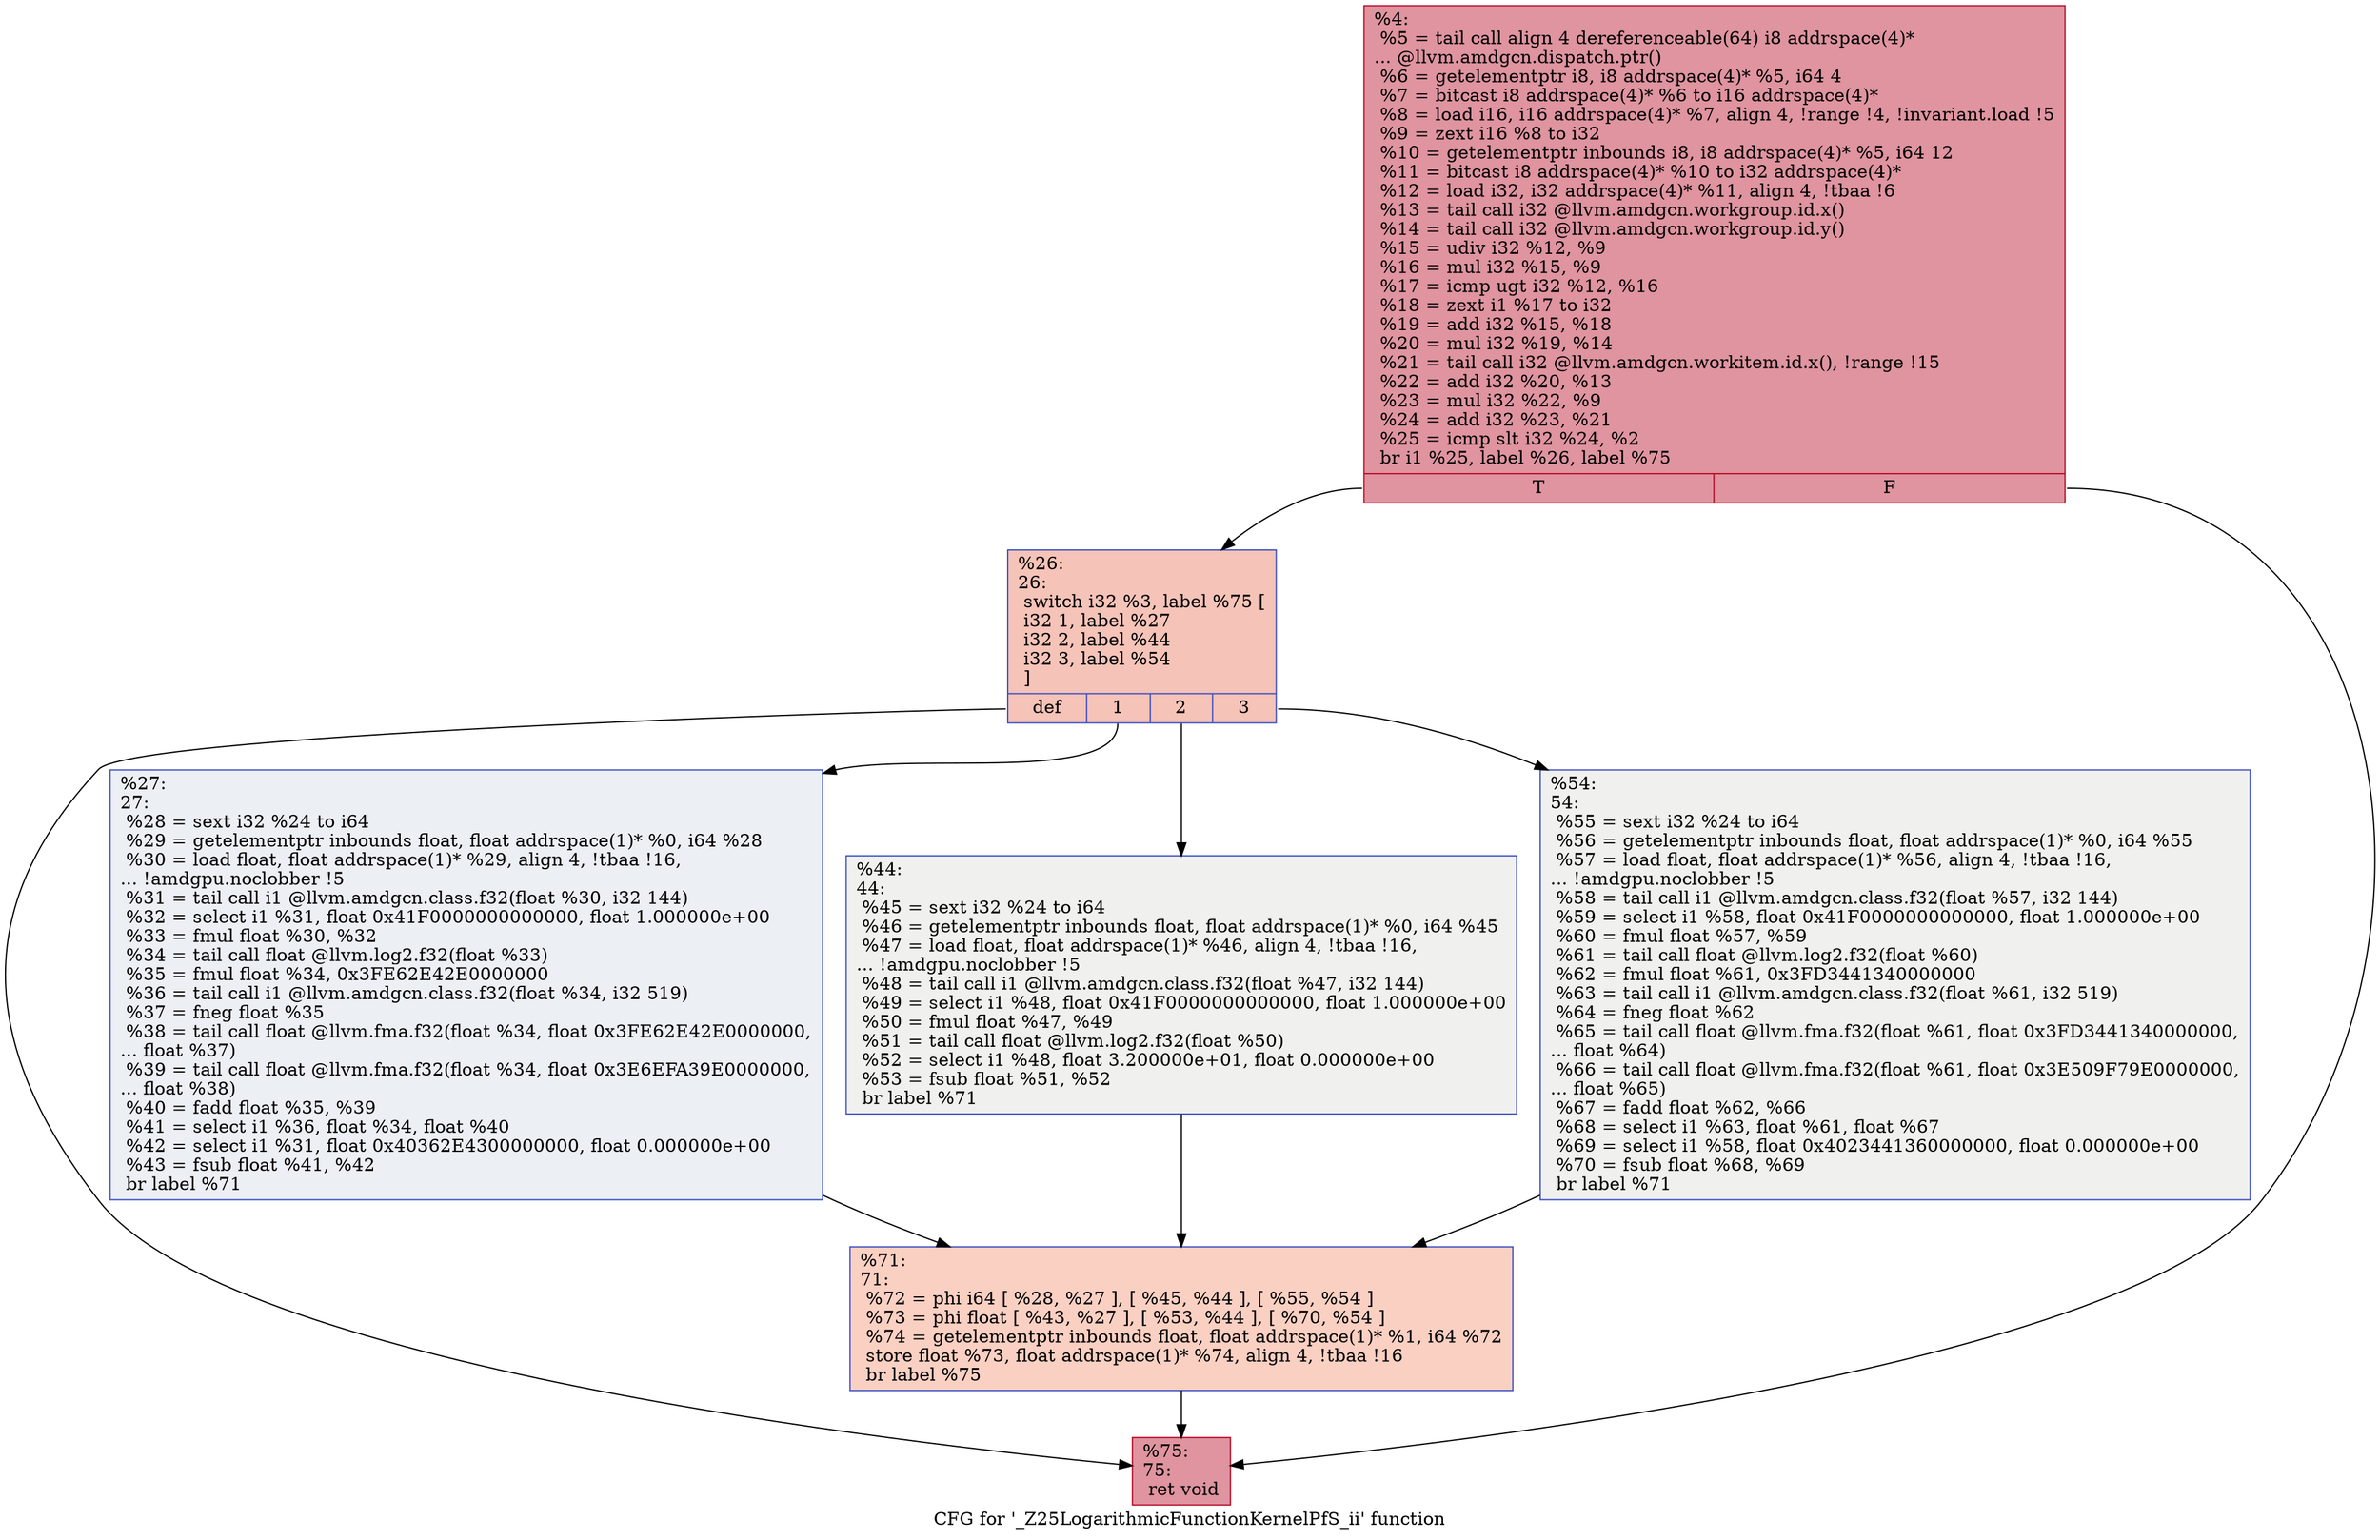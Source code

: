 digraph "CFG for '_Z25LogarithmicFunctionKernelPfS_ii' function" {
	label="CFG for '_Z25LogarithmicFunctionKernelPfS_ii' function";

	Node0x471f050 [shape=record,color="#b70d28ff", style=filled, fillcolor="#b70d2870",label="{%4:\l  %5 = tail call align 4 dereferenceable(64) i8 addrspace(4)*\l... @llvm.amdgcn.dispatch.ptr()\l  %6 = getelementptr i8, i8 addrspace(4)* %5, i64 4\l  %7 = bitcast i8 addrspace(4)* %6 to i16 addrspace(4)*\l  %8 = load i16, i16 addrspace(4)* %7, align 4, !range !4, !invariant.load !5\l  %9 = zext i16 %8 to i32\l  %10 = getelementptr inbounds i8, i8 addrspace(4)* %5, i64 12\l  %11 = bitcast i8 addrspace(4)* %10 to i32 addrspace(4)*\l  %12 = load i32, i32 addrspace(4)* %11, align 4, !tbaa !6\l  %13 = tail call i32 @llvm.amdgcn.workgroup.id.x()\l  %14 = tail call i32 @llvm.amdgcn.workgroup.id.y()\l  %15 = udiv i32 %12, %9\l  %16 = mul i32 %15, %9\l  %17 = icmp ugt i32 %12, %16\l  %18 = zext i1 %17 to i32\l  %19 = add i32 %15, %18\l  %20 = mul i32 %19, %14\l  %21 = tail call i32 @llvm.amdgcn.workitem.id.x(), !range !15\l  %22 = add i32 %20, %13\l  %23 = mul i32 %22, %9\l  %24 = add i32 %23, %21\l  %25 = icmp slt i32 %24, %2\l  br i1 %25, label %26, label %75\l|{<s0>T|<s1>F}}"];
	Node0x471f050:s0 -> Node0x47218e0;
	Node0x471f050:s1 -> Node0x4721970;
	Node0x47218e0 [shape=record,color="#3d50c3ff", style=filled, fillcolor="#e8765c70",label="{%26:\l26:                                               \l  switch i32 %3, label %75 [\l    i32 1, label %27\l    i32 2, label %44\l    i32 3, label %54\l  ]\l|{<s0>def|<s1>1|<s2>2|<s3>3}}"];
	Node0x47218e0:s0 -> Node0x4721970;
	Node0x47218e0:s1 -> Node0x4721ab0;
	Node0x47218e0:s2 -> Node0x4721b30;
	Node0x47218e0:s3 -> Node0x4721bf0;
	Node0x4721ab0 [shape=record,color="#3d50c3ff", style=filled, fillcolor="#d4dbe670",label="{%27:\l27:                                               \l  %28 = sext i32 %24 to i64\l  %29 = getelementptr inbounds float, float addrspace(1)* %0, i64 %28\l  %30 = load float, float addrspace(1)* %29, align 4, !tbaa !16,\l... !amdgpu.noclobber !5\l  %31 = tail call i1 @llvm.amdgcn.class.f32(float %30, i32 144)\l  %32 = select i1 %31, float 0x41F0000000000000, float 1.000000e+00\l  %33 = fmul float %30, %32\l  %34 = tail call float @llvm.log2.f32(float %33)\l  %35 = fmul float %34, 0x3FE62E42E0000000\l  %36 = tail call i1 @llvm.amdgcn.class.f32(float %34, i32 519)\l  %37 = fneg float %35\l  %38 = tail call float @llvm.fma.f32(float %34, float 0x3FE62E42E0000000,\l... float %37)\l  %39 = tail call float @llvm.fma.f32(float %34, float 0x3E6EFA39E0000000,\l... float %38)\l  %40 = fadd float %35, %39\l  %41 = select i1 %36, float %34, float %40\l  %42 = select i1 %31, float 0x40362E4300000000, float 0.000000e+00\l  %43 = fsub float %41, %42\l  br label %71\l}"];
	Node0x4721ab0 -> Node0x4724210;
	Node0x4721b30 [shape=record,color="#3d50c3ff", style=filled, fillcolor="#dedcdb70",label="{%44:\l44:                                               \l  %45 = sext i32 %24 to i64\l  %46 = getelementptr inbounds float, float addrspace(1)* %0, i64 %45\l  %47 = load float, float addrspace(1)* %46, align 4, !tbaa !16,\l... !amdgpu.noclobber !5\l  %48 = tail call i1 @llvm.amdgcn.class.f32(float %47, i32 144)\l  %49 = select i1 %48, float 0x41F0000000000000, float 1.000000e+00\l  %50 = fmul float %47, %49\l  %51 = tail call float @llvm.log2.f32(float %50)\l  %52 = select i1 %48, float 3.200000e+01, float 0.000000e+00\l  %53 = fsub float %51, %52\l  br label %71\l}"];
	Node0x4721b30 -> Node0x4724210;
	Node0x4721bf0 [shape=record,color="#3d50c3ff", style=filled, fillcolor="#dedcdb70",label="{%54:\l54:                                               \l  %55 = sext i32 %24 to i64\l  %56 = getelementptr inbounds float, float addrspace(1)* %0, i64 %55\l  %57 = load float, float addrspace(1)* %56, align 4, !tbaa !16,\l... !amdgpu.noclobber !5\l  %58 = tail call i1 @llvm.amdgcn.class.f32(float %57, i32 144)\l  %59 = select i1 %58, float 0x41F0000000000000, float 1.000000e+00\l  %60 = fmul float %57, %59\l  %61 = tail call float @llvm.log2.f32(float %60)\l  %62 = fmul float %61, 0x3FD3441340000000\l  %63 = tail call i1 @llvm.amdgcn.class.f32(float %61, i32 519)\l  %64 = fneg float %62\l  %65 = tail call float @llvm.fma.f32(float %61, float 0x3FD3441340000000,\l... float %64)\l  %66 = tail call float @llvm.fma.f32(float %61, float 0x3E509F79E0000000,\l... float %65)\l  %67 = fadd float %62, %66\l  %68 = select i1 %63, float %61, float %67\l  %69 = select i1 %58, float 0x4023441360000000, float 0.000000e+00\l  %70 = fsub float %68, %69\l  br label %71\l}"];
	Node0x4721bf0 -> Node0x4724210;
	Node0x4724210 [shape=record,color="#3d50c3ff", style=filled, fillcolor="#f3947570",label="{%71:\l71:                                               \l  %72 = phi i64 [ %28, %27 ], [ %45, %44 ], [ %55, %54 ]\l  %73 = phi float [ %43, %27 ], [ %53, %44 ], [ %70, %54 ]\l  %74 = getelementptr inbounds float, float addrspace(1)* %1, i64 %72\l  store float %73, float addrspace(1)* %74, align 4, !tbaa !16\l  br label %75\l}"];
	Node0x4724210 -> Node0x4721970;
	Node0x4721970 [shape=record,color="#b70d28ff", style=filled, fillcolor="#b70d2870",label="{%75:\l75:                                               \l  ret void\l}"];
}

